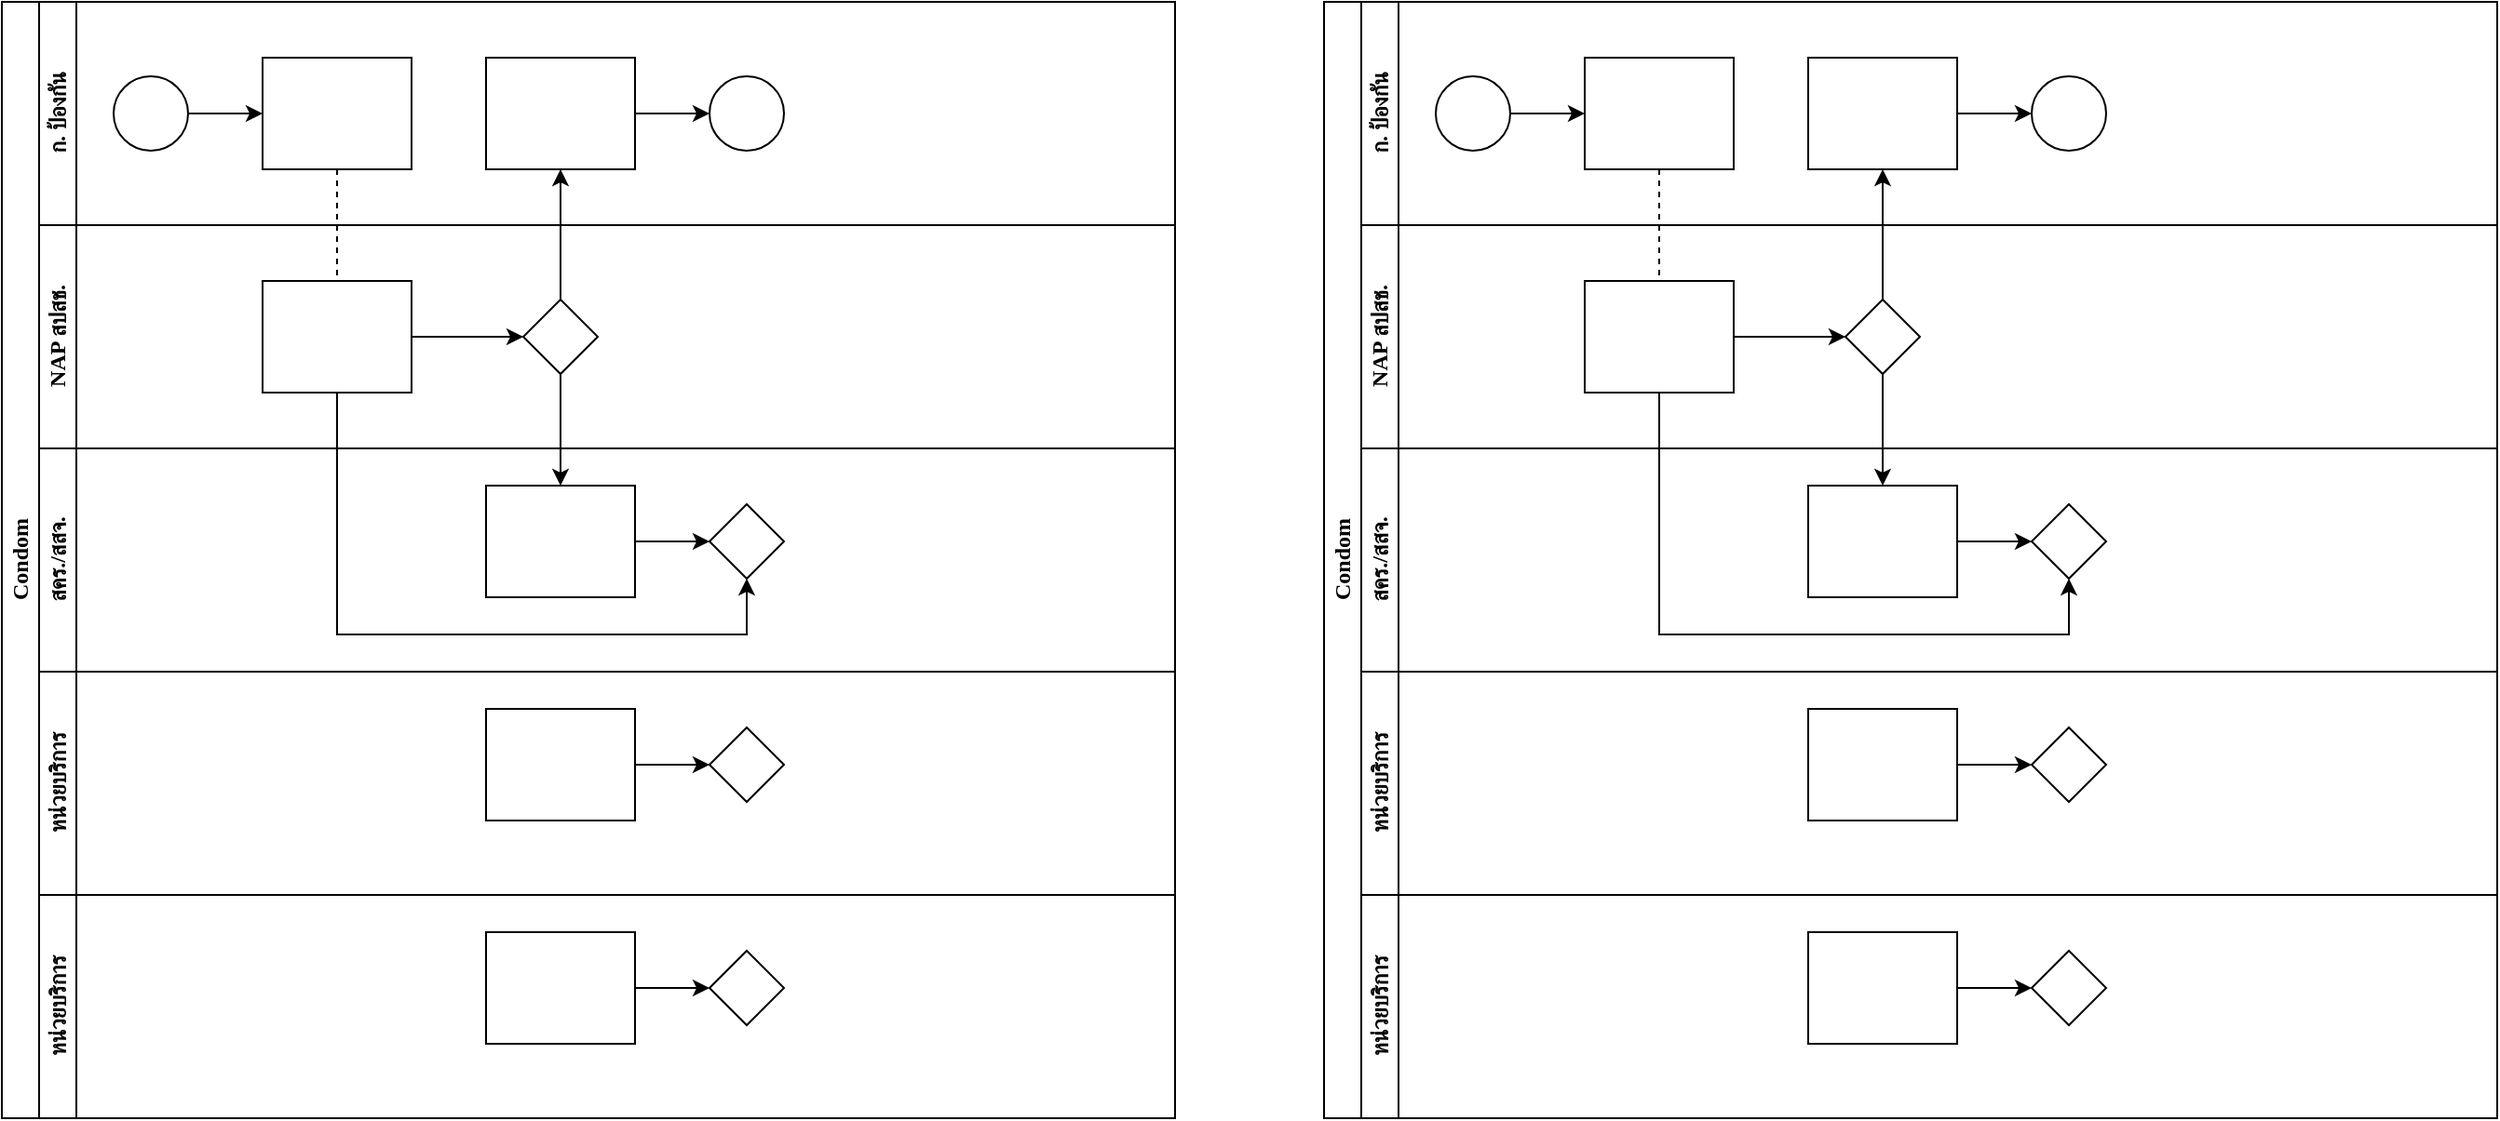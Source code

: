 <mxfile version="22.1.18" type="github">
  <diagram id="prtHgNgQTEPvFCAcTncT" name="Page-1">
    <mxGraphModel dx="1501" dy="826" grid="1" gridSize="10" guides="1" tooltips="1" connect="1" arrows="1" fold="1" page="1" pageScale="1" pageWidth="827" pageHeight="1169" math="0" shadow="0">
      <root>
        <mxCell id="0" />
        <mxCell id="1" parent="0" />
        <mxCell id="dNxyNK7c78bLwvsdeMH5-19" value="Condom" style="swimlane;html=1;childLayout=stackLayout;resizeParent=1;resizeParentMax=0;horizontal=0;startSize=20;horizontalStack=0;fontFamily=Tahoma;" parent="1" vertex="1">
          <mxGeometry x="50" y="40" width="630" height="600" as="geometry" />
        </mxCell>
        <mxCell id="dNxyNK7c78bLwvsdeMH5-27" value="" style="edgeStyle=orthogonalEdgeStyle;rounded=0;orthogonalLoop=1;jettySize=auto;html=1;dashed=1;endArrow=none;endFill=0;fontFamily=Tahoma;" parent="dNxyNK7c78bLwvsdeMH5-19" source="dNxyNK7c78bLwvsdeMH5-24" target="dNxyNK7c78bLwvsdeMH5-26" edge="1">
          <mxGeometry relative="1" as="geometry" />
        </mxCell>
        <mxCell id="dNxyNK7c78bLwvsdeMH5-31" style="edgeStyle=orthogonalEdgeStyle;rounded=0;orthogonalLoop=1;jettySize=auto;html=1;endArrow=classic;endFill=1;fontFamily=Tahoma;" parent="dNxyNK7c78bLwvsdeMH5-19" source="dNxyNK7c78bLwvsdeMH5-28" target="dNxyNK7c78bLwvsdeMH5-30" edge="1">
          <mxGeometry relative="1" as="geometry" />
        </mxCell>
        <mxCell id="dNxyNK7c78bLwvsdeMH5-35" style="edgeStyle=orthogonalEdgeStyle;rounded=0;orthogonalLoop=1;jettySize=auto;html=1;endArrow=classic;endFill=1;fontFamily=Tahoma;" parent="dNxyNK7c78bLwvsdeMH5-19" source="dNxyNK7c78bLwvsdeMH5-28" target="dNxyNK7c78bLwvsdeMH5-34" edge="1">
          <mxGeometry relative="1" as="geometry" />
        </mxCell>
        <mxCell id="dNxyNK7c78bLwvsdeMH5-38" style="edgeStyle=orthogonalEdgeStyle;rounded=0;orthogonalLoop=1;jettySize=auto;html=1;endArrow=classic;endFill=1;fontFamily=Tahoma;" parent="dNxyNK7c78bLwvsdeMH5-19" source="dNxyNK7c78bLwvsdeMH5-26" target="dNxyNK7c78bLwvsdeMH5-36" edge="1">
          <mxGeometry relative="1" as="geometry">
            <Array as="points">
              <mxPoint x="180" y="340" />
              <mxPoint x="400" y="340" />
            </Array>
          </mxGeometry>
        </mxCell>
        <mxCell id="dNxyNK7c78bLwvsdeMH5-20" value="ก. ป้องกัน" style="swimlane;html=1;startSize=20;horizontal=0;fontFamily=Tahoma;" parent="dNxyNK7c78bLwvsdeMH5-19" vertex="1">
          <mxGeometry x="20" width="610" height="120" as="geometry" />
        </mxCell>
        <mxCell id="dNxyNK7c78bLwvsdeMH5-25" value="" style="edgeStyle=orthogonalEdgeStyle;rounded=0;orthogonalLoop=1;jettySize=auto;html=1;fontFamily=Tahoma;" parent="dNxyNK7c78bLwvsdeMH5-20" source="dNxyNK7c78bLwvsdeMH5-23" target="dNxyNK7c78bLwvsdeMH5-24" edge="1">
          <mxGeometry relative="1" as="geometry" />
        </mxCell>
        <mxCell id="dNxyNK7c78bLwvsdeMH5-23" value="" style="ellipse;whiteSpace=wrap;html=1;fontFamily=Tahoma;" parent="dNxyNK7c78bLwvsdeMH5-20" vertex="1">
          <mxGeometry x="40" y="40" width="40" height="40" as="geometry" />
        </mxCell>
        <mxCell id="dNxyNK7c78bLwvsdeMH5-24" value="" style="rounded=0;whiteSpace=wrap;html=1;fontFamily=Tahoma;fontSize=12;fontColor=#000000;align=center;" parent="dNxyNK7c78bLwvsdeMH5-20" vertex="1">
          <mxGeometry x="120" y="30" width="80" height="60" as="geometry" />
        </mxCell>
        <mxCell id="dNxyNK7c78bLwvsdeMH5-33" value="" style="edgeStyle=orthogonalEdgeStyle;rounded=0;orthogonalLoop=1;jettySize=auto;html=1;endArrow=classic;endFill=1;fontFamily=Tahoma;" parent="dNxyNK7c78bLwvsdeMH5-20" source="dNxyNK7c78bLwvsdeMH5-30" target="dNxyNK7c78bLwvsdeMH5-32" edge="1">
          <mxGeometry relative="1" as="geometry" />
        </mxCell>
        <mxCell id="dNxyNK7c78bLwvsdeMH5-30" value="" style="rounded=0;whiteSpace=wrap;html=1;fontFamily=Tahoma;fontSize=12;fontColor=#000000;align=center;" parent="dNxyNK7c78bLwvsdeMH5-20" vertex="1">
          <mxGeometry x="240" y="30" width="80" height="60" as="geometry" />
        </mxCell>
        <mxCell id="dNxyNK7c78bLwvsdeMH5-32" value="" style="ellipse;whiteSpace=wrap;html=1;fontFamily=Tahoma;" parent="dNxyNK7c78bLwvsdeMH5-20" vertex="1">
          <mxGeometry x="360" y="40" width="40" height="40" as="geometry" />
        </mxCell>
        <mxCell id="dNxyNK7c78bLwvsdeMH5-21" value="NAP สปสช." style="swimlane;html=1;startSize=20;horizontal=0;fontFamily=Tahoma;" parent="dNxyNK7c78bLwvsdeMH5-19" vertex="1">
          <mxGeometry x="20" y="120" width="610" height="120" as="geometry" />
        </mxCell>
        <mxCell id="dNxyNK7c78bLwvsdeMH5-29" value="" style="edgeStyle=orthogonalEdgeStyle;rounded=0;orthogonalLoop=1;jettySize=auto;html=1;endArrow=classic;endFill=1;fontFamily=Tahoma;" parent="dNxyNK7c78bLwvsdeMH5-21" source="dNxyNK7c78bLwvsdeMH5-26" target="dNxyNK7c78bLwvsdeMH5-28" edge="1">
          <mxGeometry relative="1" as="geometry" />
        </mxCell>
        <mxCell id="dNxyNK7c78bLwvsdeMH5-26" value="" style="rounded=0;whiteSpace=wrap;html=1;fontFamily=Tahoma;fontSize=12;fontColor=#000000;align=center;" parent="dNxyNK7c78bLwvsdeMH5-21" vertex="1">
          <mxGeometry x="120" y="30" width="80" height="60" as="geometry" />
        </mxCell>
        <mxCell id="dNxyNK7c78bLwvsdeMH5-28" value="" style="rhombus;whiteSpace=wrap;html=1;fontFamily=Tahoma;fontSize=12;fontColor=#000000;align=center;" parent="dNxyNK7c78bLwvsdeMH5-21" vertex="1">
          <mxGeometry x="260" y="40" width="40" height="40" as="geometry" />
        </mxCell>
        <mxCell id="dNxyNK7c78bLwvsdeMH5-22" value="สคร./สสจ." style="swimlane;html=1;startSize=20;horizontal=0;fontFamily=Tahoma;" parent="dNxyNK7c78bLwvsdeMH5-19" vertex="1">
          <mxGeometry x="20" y="240" width="610" height="120" as="geometry" />
        </mxCell>
        <mxCell id="dNxyNK7c78bLwvsdeMH5-37" value="" style="edgeStyle=orthogonalEdgeStyle;rounded=0;orthogonalLoop=1;jettySize=auto;html=1;endArrow=classic;endFill=1;fontFamily=Tahoma;" parent="dNxyNK7c78bLwvsdeMH5-22" source="dNxyNK7c78bLwvsdeMH5-34" target="dNxyNK7c78bLwvsdeMH5-36" edge="1">
          <mxGeometry relative="1" as="geometry" />
        </mxCell>
        <mxCell id="dNxyNK7c78bLwvsdeMH5-34" value="" style="rounded=0;whiteSpace=wrap;html=1;fontFamily=Tahoma;fontSize=12;fontColor=#000000;align=center;" parent="dNxyNK7c78bLwvsdeMH5-22" vertex="1">
          <mxGeometry x="240" y="20" width="80" height="60" as="geometry" />
        </mxCell>
        <mxCell id="dNxyNK7c78bLwvsdeMH5-36" value="" style="rhombus;whiteSpace=wrap;html=1;fontFamily=Tahoma;fontSize=12;fontColor=#000000;align=center;" parent="dNxyNK7c78bLwvsdeMH5-22" vertex="1">
          <mxGeometry x="360" y="30" width="40" height="40" as="geometry" />
        </mxCell>
        <mxCell id="EJFhG_xvfswVd12eMsBA-1" value="หน่วยบริการ" style="swimlane;html=1;startSize=20;horizontal=0;fontFamily=Tahoma;" vertex="1" parent="dNxyNK7c78bLwvsdeMH5-19">
          <mxGeometry x="20" y="360" width="610" height="120" as="geometry" />
        </mxCell>
        <mxCell id="EJFhG_xvfswVd12eMsBA-2" value="" style="edgeStyle=orthogonalEdgeStyle;rounded=0;orthogonalLoop=1;jettySize=auto;html=1;endArrow=classic;endFill=1;fontFamily=Tahoma;" edge="1" parent="EJFhG_xvfswVd12eMsBA-1" source="EJFhG_xvfswVd12eMsBA-3" target="EJFhG_xvfswVd12eMsBA-4">
          <mxGeometry relative="1" as="geometry" />
        </mxCell>
        <mxCell id="EJFhG_xvfswVd12eMsBA-3" value="" style="rounded=0;whiteSpace=wrap;html=1;fontFamily=Tahoma;fontSize=12;fontColor=#000000;align=center;" vertex="1" parent="EJFhG_xvfswVd12eMsBA-1">
          <mxGeometry x="240" y="20" width="80" height="60" as="geometry" />
        </mxCell>
        <mxCell id="EJFhG_xvfswVd12eMsBA-4" value="" style="rhombus;whiteSpace=wrap;html=1;fontFamily=Tahoma;fontSize=12;fontColor=#000000;align=center;" vertex="1" parent="EJFhG_xvfswVd12eMsBA-1">
          <mxGeometry x="360" y="30" width="40" height="40" as="geometry" />
        </mxCell>
        <mxCell id="EJFhG_xvfswVd12eMsBA-5" value="หน่วยบริการ" style="swimlane;html=1;startSize=20;horizontal=0;fontFamily=Tahoma;" vertex="1" parent="dNxyNK7c78bLwvsdeMH5-19">
          <mxGeometry x="20" y="480" width="610" height="120" as="geometry" />
        </mxCell>
        <mxCell id="EJFhG_xvfswVd12eMsBA-6" value="" style="edgeStyle=orthogonalEdgeStyle;rounded=0;orthogonalLoop=1;jettySize=auto;html=1;endArrow=classic;endFill=1;fontFamily=Tahoma;" edge="1" parent="EJFhG_xvfswVd12eMsBA-5" source="EJFhG_xvfswVd12eMsBA-7" target="EJFhG_xvfswVd12eMsBA-8">
          <mxGeometry relative="1" as="geometry" />
        </mxCell>
        <mxCell id="EJFhG_xvfswVd12eMsBA-7" value="" style="rounded=0;whiteSpace=wrap;html=1;fontFamily=Tahoma;fontSize=12;fontColor=#000000;align=center;" vertex="1" parent="EJFhG_xvfswVd12eMsBA-5">
          <mxGeometry x="240" y="20" width="80" height="60" as="geometry" />
        </mxCell>
        <mxCell id="EJFhG_xvfswVd12eMsBA-8" value="" style="rhombus;whiteSpace=wrap;html=1;fontFamily=Tahoma;fontSize=12;fontColor=#000000;align=center;" vertex="1" parent="EJFhG_xvfswVd12eMsBA-5">
          <mxGeometry x="360" y="30" width="40" height="40" as="geometry" />
        </mxCell>
        <mxCell id="EJFhG_xvfswVd12eMsBA-12" value="Condom" style="swimlane;html=1;childLayout=stackLayout;resizeParent=1;resizeParentMax=0;horizontal=0;startSize=20;horizontalStack=0;fontFamily=Tahoma;" vertex="1" parent="1">
          <mxGeometry x="760" y="40" width="630" height="600" as="geometry" />
        </mxCell>
        <mxCell id="EJFhG_xvfswVd12eMsBA-13" value="" style="edgeStyle=orthogonalEdgeStyle;rounded=0;orthogonalLoop=1;jettySize=auto;html=1;dashed=1;endArrow=none;endFill=0;fontFamily=Tahoma;" edge="1" parent="EJFhG_xvfswVd12eMsBA-12" source="EJFhG_xvfswVd12eMsBA-20" target="EJFhG_xvfswVd12eMsBA-26">
          <mxGeometry relative="1" as="geometry" />
        </mxCell>
        <mxCell id="EJFhG_xvfswVd12eMsBA-14" style="edgeStyle=orthogonalEdgeStyle;rounded=0;orthogonalLoop=1;jettySize=auto;html=1;endArrow=classic;endFill=1;fontFamily=Tahoma;" edge="1" parent="EJFhG_xvfswVd12eMsBA-12" source="EJFhG_xvfswVd12eMsBA-27" target="EJFhG_xvfswVd12eMsBA-22">
          <mxGeometry relative="1" as="geometry" />
        </mxCell>
        <mxCell id="EJFhG_xvfswVd12eMsBA-15" style="edgeStyle=orthogonalEdgeStyle;rounded=0;orthogonalLoop=1;jettySize=auto;html=1;endArrow=classic;endFill=1;fontFamily=Tahoma;" edge="1" parent="EJFhG_xvfswVd12eMsBA-12" source="EJFhG_xvfswVd12eMsBA-27" target="EJFhG_xvfswVd12eMsBA-30">
          <mxGeometry relative="1" as="geometry" />
        </mxCell>
        <mxCell id="EJFhG_xvfswVd12eMsBA-16" style="edgeStyle=orthogonalEdgeStyle;rounded=0;orthogonalLoop=1;jettySize=auto;html=1;endArrow=classic;endFill=1;fontFamily=Tahoma;" edge="1" parent="EJFhG_xvfswVd12eMsBA-12" source="EJFhG_xvfswVd12eMsBA-26" target="EJFhG_xvfswVd12eMsBA-31">
          <mxGeometry relative="1" as="geometry">
            <Array as="points">
              <mxPoint x="180" y="340" />
              <mxPoint x="400" y="340" />
            </Array>
          </mxGeometry>
        </mxCell>
        <mxCell id="EJFhG_xvfswVd12eMsBA-17" value="ก. ป้องกัน" style="swimlane;html=1;startSize=20;horizontal=0;fontFamily=Tahoma;" vertex="1" parent="EJFhG_xvfswVd12eMsBA-12">
          <mxGeometry x="20" width="610" height="120" as="geometry" />
        </mxCell>
        <mxCell id="EJFhG_xvfswVd12eMsBA-18" value="" style="edgeStyle=orthogonalEdgeStyle;rounded=0;orthogonalLoop=1;jettySize=auto;html=1;fontFamily=Tahoma;" edge="1" parent="EJFhG_xvfswVd12eMsBA-17" source="EJFhG_xvfswVd12eMsBA-19" target="EJFhG_xvfswVd12eMsBA-20">
          <mxGeometry relative="1" as="geometry" />
        </mxCell>
        <mxCell id="EJFhG_xvfswVd12eMsBA-19" value="" style="ellipse;whiteSpace=wrap;html=1;fontFamily=Tahoma;" vertex="1" parent="EJFhG_xvfswVd12eMsBA-17">
          <mxGeometry x="40" y="40" width="40" height="40" as="geometry" />
        </mxCell>
        <mxCell id="EJFhG_xvfswVd12eMsBA-20" value="" style="rounded=0;whiteSpace=wrap;html=1;fontFamily=Tahoma;fontSize=12;fontColor=#000000;align=center;" vertex="1" parent="EJFhG_xvfswVd12eMsBA-17">
          <mxGeometry x="120" y="30" width="80" height="60" as="geometry" />
        </mxCell>
        <mxCell id="EJFhG_xvfswVd12eMsBA-21" value="" style="edgeStyle=orthogonalEdgeStyle;rounded=0;orthogonalLoop=1;jettySize=auto;html=1;endArrow=classic;endFill=1;fontFamily=Tahoma;" edge="1" parent="EJFhG_xvfswVd12eMsBA-17" source="EJFhG_xvfswVd12eMsBA-22" target="EJFhG_xvfswVd12eMsBA-23">
          <mxGeometry relative="1" as="geometry" />
        </mxCell>
        <mxCell id="EJFhG_xvfswVd12eMsBA-22" value="" style="rounded=0;whiteSpace=wrap;html=1;fontFamily=Tahoma;fontSize=12;fontColor=#000000;align=center;" vertex="1" parent="EJFhG_xvfswVd12eMsBA-17">
          <mxGeometry x="240" y="30" width="80" height="60" as="geometry" />
        </mxCell>
        <mxCell id="EJFhG_xvfswVd12eMsBA-23" value="" style="ellipse;whiteSpace=wrap;html=1;fontFamily=Tahoma;" vertex="1" parent="EJFhG_xvfswVd12eMsBA-17">
          <mxGeometry x="360" y="40" width="40" height="40" as="geometry" />
        </mxCell>
        <mxCell id="EJFhG_xvfswVd12eMsBA-24" value="NAP สปสช." style="swimlane;html=1;startSize=20;horizontal=0;fontFamily=Tahoma;" vertex="1" parent="EJFhG_xvfswVd12eMsBA-12">
          <mxGeometry x="20" y="120" width="610" height="120" as="geometry" />
        </mxCell>
        <mxCell id="EJFhG_xvfswVd12eMsBA-25" value="" style="edgeStyle=orthogonalEdgeStyle;rounded=0;orthogonalLoop=1;jettySize=auto;html=1;endArrow=classic;endFill=1;fontFamily=Tahoma;" edge="1" parent="EJFhG_xvfswVd12eMsBA-24" source="EJFhG_xvfswVd12eMsBA-26" target="EJFhG_xvfswVd12eMsBA-27">
          <mxGeometry relative="1" as="geometry" />
        </mxCell>
        <mxCell id="EJFhG_xvfswVd12eMsBA-26" value="" style="rounded=0;whiteSpace=wrap;html=1;fontFamily=Tahoma;fontSize=12;fontColor=#000000;align=center;" vertex="1" parent="EJFhG_xvfswVd12eMsBA-24">
          <mxGeometry x="120" y="30" width="80" height="60" as="geometry" />
        </mxCell>
        <mxCell id="EJFhG_xvfswVd12eMsBA-27" value="" style="rhombus;whiteSpace=wrap;html=1;fontFamily=Tahoma;fontSize=12;fontColor=#000000;align=center;" vertex="1" parent="EJFhG_xvfswVd12eMsBA-24">
          <mxGeometry x="260" y="40" width="40" height="40" as="geometry" />
        </mxCell>
        <mxCell id="EJFhG_xvfswVd12eMsBA-28" value="สคร./สสจ." style="swimlane;html=1;startSize=20;horizontal=0;fontFamily=Tahoma;" vertex="1" parent="EJFhG_xvfswVd12eMsBA-12">
          <mxGeometry x="20" y="240" width="610" height="120" as="geometry" />
        </mxCell>
        <mxCell id="EJFhG_xvfswVd12eMsBA-29" value="" style="edgeStyle=orthogonalEdgeStyle;rounded=0;orthogonalLoop=1;jettySize=auto;html=1;endArrow=classic;endFill=1;fontFamily=Tahoma;" edge="1" parent="EJFhG_xvfswVd12eMsBA-28" source="EJFhG_xvfswVd12eMsBA-30" target="EJFhG_xvfswVd12eMsBA-31">
          <mxGeometry relative="1" as="geometry" />
        </mxCell>
        <mxCell id="EJFhG_xvfswVd12eMsBA-30" value="" style="rounded=0;whiteSpace=wrap;html=1;fontFamily=Tahoma;fontSize=12;fontColor=#000000;align=center;" vertex="1" parent="EJFhG_xvfswVd12eMsBA-28">
          <mxGeometry x="240" y="20" width="80" height="60" as="geometry" />
        </mxCell>
        <mxCell id="EJFhG_xvfswVd12eMsBA-31" value="" style="rhombus;whiteSpace=wrap;html=1;fontFamily=Tahoma;fontSize=12;fontColor=#000000;align=center;" vertex="1" parent="EJFhG_xvfswVd12eMsBA-28">
          <mxGeometry x="360" y="30" width="40" height="40" as="geometry" />
        </mxCell>
        <mxCell id="EJFhG_xvfswVd12eMsBA-32" value="หน่วยบริการ" style="swimlane;html=1;startSize=20;horizontal=0;fontFamily=Tahoma;" vertex="1" parent="EJFhG_xvfswVd12eMsBA-12">
          <mxGeometry x="20" y="360" width="610" height="120" as="geometry" />
        </mxCell>
        <mxCell id="EJFhG_xvfswVd12eMsBA-33" value="" style="edgeStyle=orthogonalEdgeStyle;rounded=0;orthogonalLoop=1;jettySize=auto;html=1;endArrow=classic;endFill=1;fontFamily=Tahoma;" edge="1" parent="EJFhG_xvfswVd12eMsBA-32" source="EJFhG_xvfswVd12eMsBA-34" target="EJFhG_xvfswVd12eMsBA-35">
          <mxGeometry relative="1" as="geometry" />
        </mxCell>
        <mxCell id="EJFhG_xvfswVd12eMsBA-34" value="" style="rounded=0;whiteSpace=wrap;html=1;fontFamily=Tahoma;fontSize=12;fontColor=#000000;align=center;" vertex="1" parent="EJFhG_xvfswVd12eMsBA-32">
          <mxGeometry x="240" y="20" width="80" height="60" as="geometry" />
        </mxCell>
        <mxCell id="EJFhG_xvfswVd12eMsBA-35" value="" style="rhombus;whiteSpace=wrap;html=1;fontFamily=Tahoma;fontSize=12;fontColor=#000000;align=center;" vertex="1" parent="EJFhG_xvfswVd12eMsBA-32">
          <mxGeometry x="360" y="30" width="40" height="40" as="geometry" />
        </mxCell>
        <mxCell id="EJFhG_xvfswVd12eMsBA-36" value="หน่วยบริการ" style="swimlane;html=1;startSize=20;horizontal=0;fontFamily=Tahoma;" vertex="1" parent="EJFhG_xvfswVd12eMsBA-12">
          <mxGeometry x="20" y="480" width="610" height="120" as="geometry" />
        </mxCell>
        <mxCell id="EJFhG_xvfswVd12eMsBA-37" value="" style="edgeStyle=orthogonalEdgeStyle;rounded=0;orthogonalLoop=1;jettySize=auto;html=1;endArrow=classic;endFill=1;fontFamily=Tahoma;" edge="1" parent="EJFhG_xvfswVd12eMsBA-36" source="EJFhG_xvfswVd12eMsBA-38" target="EJFhG_xvfswVd12eMsBA-39">
          <mxGeometry relative="1" as="geometry" />
        </mxCell>
        <mxCell id="EJFhG_xvfswVd12eMsBA-38" value="" style="rounded=0;whiteSpace=wrap;html=1;fontFamily=Tahoma;fontSize=12;fontColor=#000000;align=center;" vertex="1" parent="EJFhG_xvfswVd12eMsBA-36">
          <mxGeometry x="240" y="20" width="80" height="60" as="geometry" />
        </mxCell>
        <mxCell id="EJFhG_xvfswVd12eMsBA-39" value="" style="rhombus;whiteSpace=wrap;html=1;fontFamily=Tahoma;fontSize=12;fontColor=#000000;align=center;" vertex="1" parent="EJFhG_xvfswVd12eMsBA-36">
          <mxGeometry x="360" y="30" width="40" height="40" as="geometry" />
        </mxCell>
      </root>
    </mxGraphModel>
  </diagram>
</mxfile>
